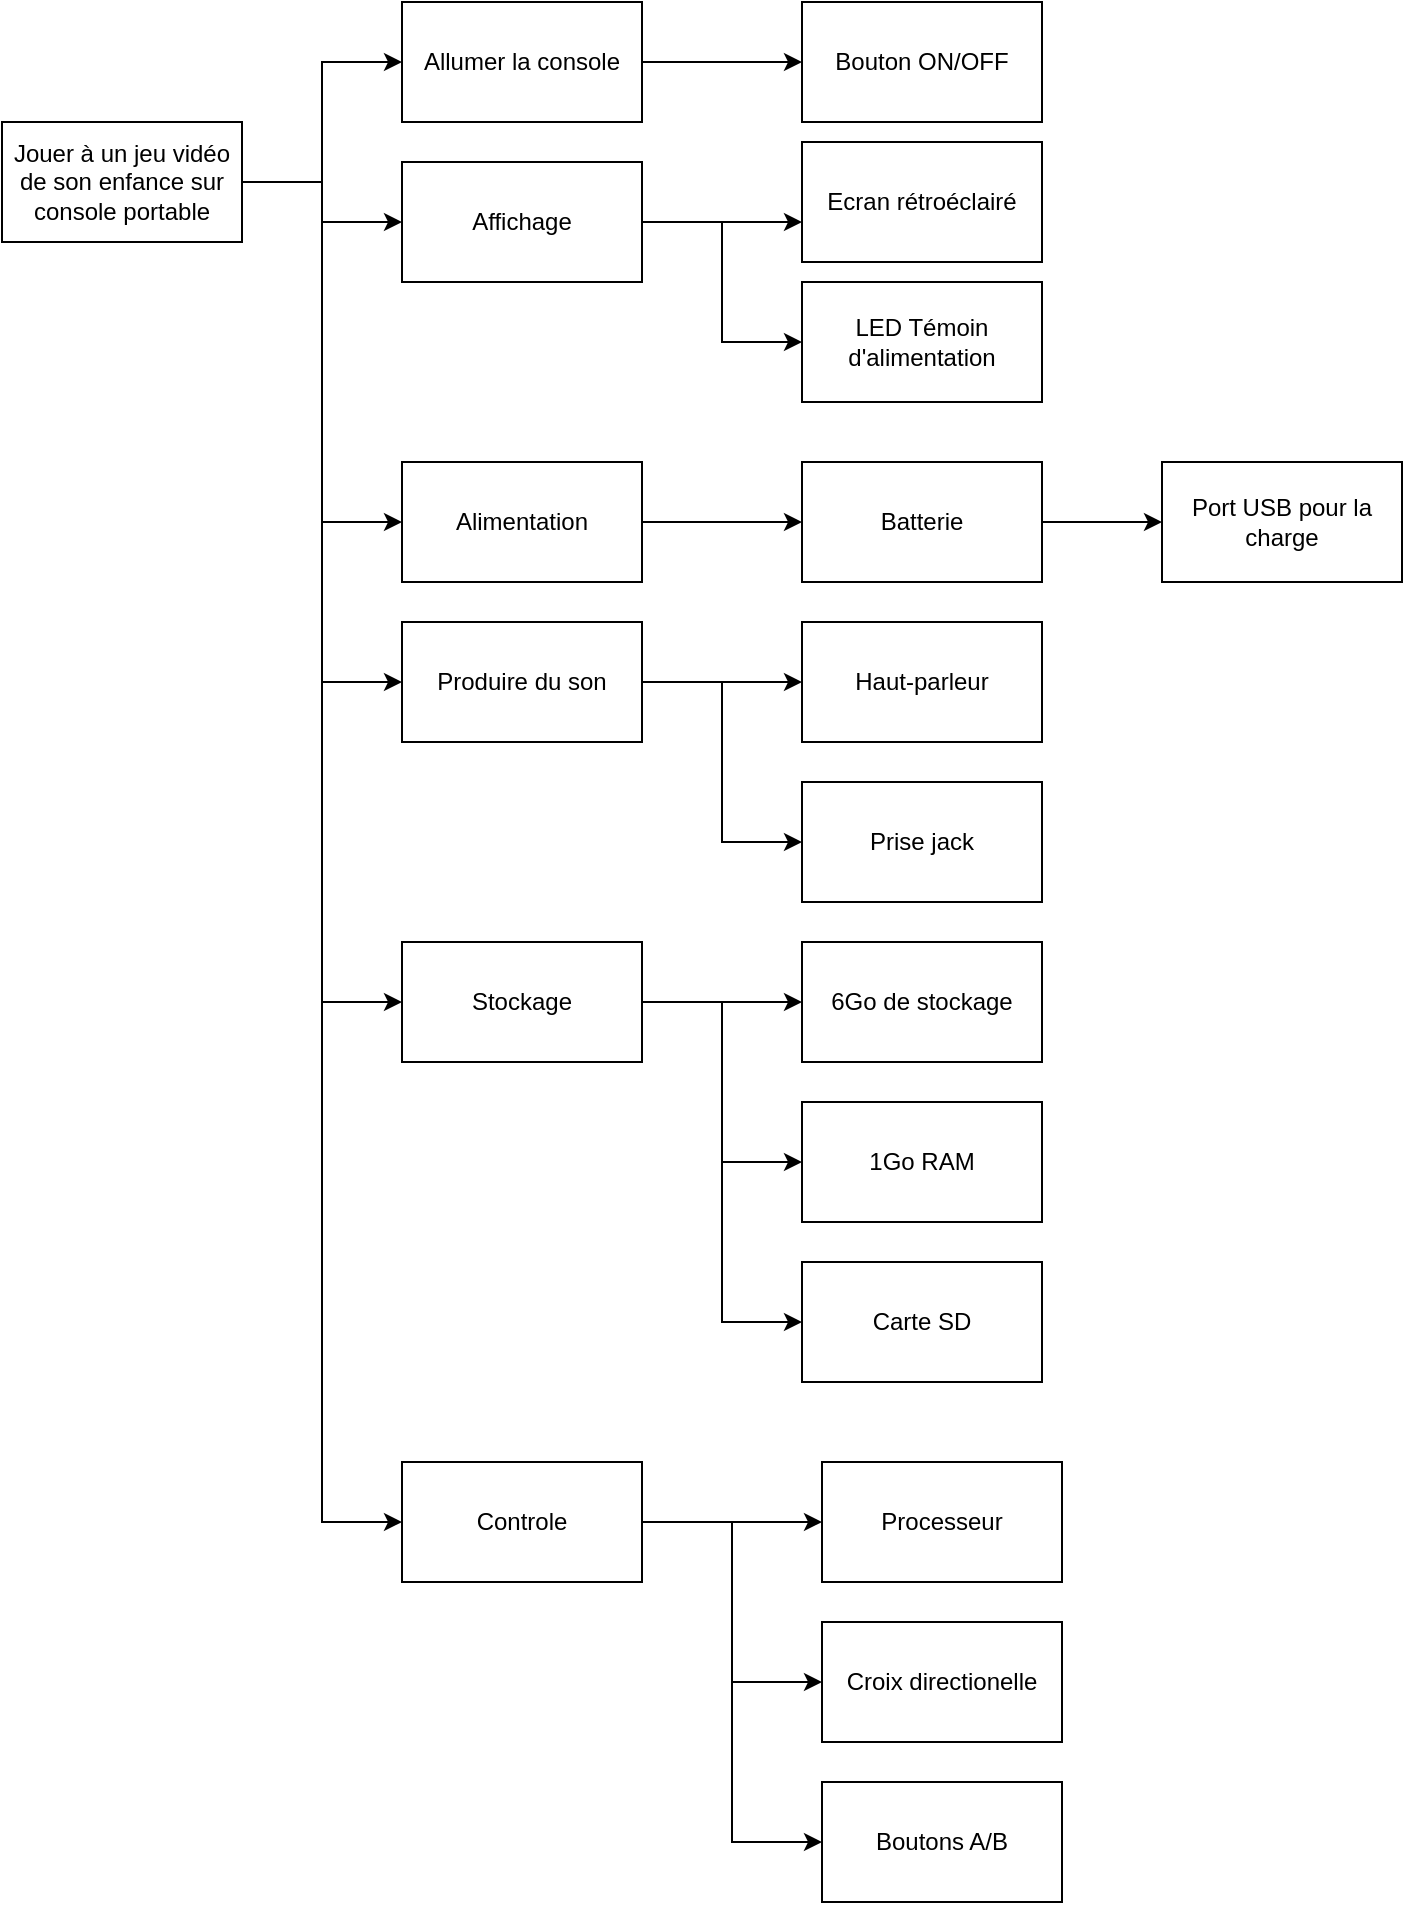 <mxfile version="24.8.4">
  <diagram name="Page-1" id="2a216829-ef6e-dabb-86c1-c78162f3ba2b">
    <mxGraphModel dx="1434" dy="774" grid="1" gridSize="10" guides="1" tooltips="1" connect="1" arrows="1" fold="1" page="1" pageScale="1" pageWidth="850" pageHeight="1100" background="none" math="0" shadow="0">
      <root>
        <mxCell id="0" />
        <mxCell id="1" parent="0" />
        <mxCell id="ihhawm1Ix_6cRNDinuKR-9" value="" style="edgeStyle=orthogonalEdgeStyle;rounded=0;orthogonalLoop=1;jettySize=auto;html=1;" edge="1" parent="1" source="ihhawm1Ix_6cRNDinuKR-1" target="ihhawm1Ix_6cRNDinuKR-2">
          <mxGeometry relative="1" as="geometry" />
        </mxCell>
        <mxCell id="ihhawm1Ix_6cRNDinuKR-10" style="edgeStyle=orthogonalEdgeStyle;rounded=0;orthogonalLoop=1;jettySize=auto;html=1;exitX=1;exitY=0.5;exitDx=0;exitDy=0;entryX=0;entryY=0.5;entryDx=0;entryDy=0;" edge="1" parent="1" source="ihhawm1Ix_6cRNDinuKR-1" target="ihhawm1Ix_6cRNDinuKR-5">
          <mxGeometry relative="1" as="geometry" />
        </mxCell>
        <mxCell id="ihhawm1Ix_6cRNDinuKR-11" style="edgeStyle=orthogonalEdgeStyle;rounded=0;orthogonalLoop=1;jettySize=auto;html=1;exitX=1;exitY=0.5;exitDx=0;exitDy=0;entryX=0;entryY=0.5;entryDx=0;entryDy=0;" edge="1" parent="1" source="ihhawm1Ix_6cRNDinuKR-1" target="ihhawm1Ix_6cRNDinuKR-6">
          <mxGeometry relative="1" as="geometry" />
        </mxCell>
        <mxCell id="ihhawm1Ix_6cRNDinuKR-12" style="edgeStyle=orthogonalEdgeStyle;rounded=0;orthogonalLoop=1;jettySize=auto;html=1;exitX=1;exitY=0.5;exitDx=0;exitDy=0;entryX=0;entryY=0.5;entryDx=0;entryDy=0;" edge="1" parent="1" source="ihhawm1Ix_6cRNDinuKR-1" target="ihhawm1Ix_6cRNDinuKR-7">
          <mxGeometry relative="1" as="geometry" />
        </mxCell>
        <mxCell id="ihhawm1Ix_6cRNDinuKR-13" style="edgeStyle=orthogonalEdgeStyle;rounded=0;orthogonalLoop=1;jettySize=auto;html=1;exitX=1;exitY=0.5;exitDx=0;exitDy=0;entryX=0;entryY=0.5;entryDx=0;entryDy=0;" edge="1" parent="1" source="ihhawm1Ix_6cRNDinuKR-1" target="ihhawm1Ix_6cRNDinuKR-8">
          <mxGeometry relative="1" as="geometry" />
        </mxCell>
        <mxCell id="ihhawm1Ix_6cRNDinuKR-20" style="edgeStyle=orthogonalEdgeStyle;rounded=0;orthogonalLoop=1;jettySize=auto;html=1;exitX=1;exitY=0.5;exitDx=0;exitDy=0;entryX=0;entryY=0.5;entryDx=0;entryDy=0;" edge="1" parent="1" source="ihhawm1Ix_6cRNDinuKR-1" target="ihhawm1Ix_6cRNDinuKR-19">
          <mxGeometry relative="1" as="geometry" />
        </mxCell>
        <mxCell id="ihhawm1Ix_6cRNDinuKR-1" value="Jouer à un jeu vidéo de son enfance sur console portable" style="rounded=0;whiteSpace=wrap;html=1;" vertex="1" parent="1">
          <mxGeometry x="130" y="70" width="120" height="60" as="geometry" />
        </mxCell>
        <mxCell id="ihhawm1Ix_6cRNDinuKR-18" value="" style="edgeStyle=orthogonalEdgeStyle;rounded=0;orthogonalLoop=1;jettySize=auto;html=1;" edge="1" parent="1" source="ihhawm1Ix_6cRNDinuKR-2" target="ihhawm1Ix_6cRNDinuKR-17">
          <mxGeometry relative="1" as="geometry" />
        </mxCell>
        <mxCell id="ihhawm1Ix_6cRNDinuKR-2" value="Allumer la console" style="rounded=0;whiteSpace=wrap;html=1;" vertex="1" parent="1">
          <mxGeometry x="330" y="10" width="120" height="60" as="geometry" />
        </mxCell>
        <mxCell id="ihhawm1Ix_6cRNDinuKR-16" style="edgeStyle=orthogonalEdgeStyle;rounded=0;orthogonalLoop=1;jettySize=auto;html=1;exitX=1;exitY=0.5;exitDx=0;exitDy=0;entryX=0;entryY=0.5;entryDx=0;entryDy=0;" edge="1" parent="1" source="ihhawm1Ix_6cRNDinuKR-5">
          <mxGeometry relative="1" as="geometry">
            <mxPoint x="530" y="120" as="targetPoint" />
          </mxGeometry>
        </mxCell>
        <mxCell id="ihhawm1Ix_6cRNDinuKR-46" style="edgeStyle=orthogonalEdgeStyle;rounded=0;orthogonalLoop=1;jettySize=auto;html=1;entryX=0;entryY=0.5;entryDx=0;entryDy=0;" edge="1" parent="1" source="ihhawm1Ix_6cRNDinuKR-5" target="ihhawm1Ix_6cRNDinuKR-45">
          <mxGeometry relative="1" as="geometry" />
        </mxCell>
        <mxCell id="ihhawm1Ix_6cRNDinuKR-5" value="Affichage" style="whiteSpace=wrap;html=1;" vertex="1" parent="1">
          <mxGeometry x="330" y="90" width="120" height="60" as="geometry" />
        </mxCell>
        <mxCell id="ihhawm1Ix_6cRNDinuKR-42" value="" style="edgeStyle=orthogonalEdgeStyle;rounded=0;orthogonalLoop=1;jettySize=auto;html=1;" edge="1" parent="1" source="ihhawm1Ix_6cRNDinuKR-6" target="ihhawm1Ix_6cRNDinuKR-41">
          <mxGeometry relative="1" as="geometry" />
        </mxCell>
        <mxCell id="ihhawm1Ix_6cRNDinuKR-6" value="Alimentation" style="whiteSpace=wrap;html=1;" vertex="1" parent="1">
          <mxGeometry x="330" y="240" width="120" height="60" as="geometry" />
        </mxCell>
        <mxCell id="ihhawm1Ix_6cRNDinuKR-27" value="" style="edgeStyle=orthogonalEdgeStyle;rounded=0;orthogonalLoop=1;jettySize=auto;html=1;" edge="1" parent="1" source="ihhawm1Ix_6cRNDinuKR-7" target="ihhawm1Ix_6cRNDinuKR-25">
          <mxGeometry relative="1" as="geometry" />
        </mxCell>
        <mxCell id="ihhawm1Ix_6cRNDinuKR-28" style="edgeStyle=orthogonalEdgeStyle;rounded=0;orthogonalLoop=1;jettySize=auto;html=1;exitX=1;exitY=0.5;exitDx=0;exitDy=0;entryX=0;entryY=0.5;entryDx=0;entryDy=0;" edge="1" parent="1" source="ihhawm1Ix_6cRNDinuKR-7" target="ihhawm1Ix_6cRNDinuKR-26">
          <mxGeometry relative="1" as="geometry" />
        </mxCell>
        <mxCell id="ihhawm1Ix_6cRNDinuKR-7" value="Produire du son" style="whiteSpace=wrap;html=1;" vertex="1" parent="1">
          <mxGeometry x="330" y="320" width="120" height="60" as="geometry" />
        </mxCell>
        <mxCell id="ihhawm1Ix_6cRNDinuKR-31" value="" style="edgeStyle=orthogonalEdgeStyle;rounded=0;orthogonalLoop=1;jettySize=auto;html=1;" edge="1" parent="1" source="ihhawm1Ix_6cRNDinuKR-8" target="ihhawm1Ix_6cRNDinuKR-30">
          <mxGeometry relative="1" as="geometry" />
        </mxCell>
        <mxCell id="ihhawm1Ix_6cRNDinuKR-33" style="edgeStyle=orthogonalEdgeStyle;rounded=0;orthogonalLoop=1;jettySize=auto;html=1;exitX=1;exitY=0.5;exitDx=0;exitDy=0;entryX=0;entryY=0.5;entryDx=0;entryDy=0;" edge="1" parent="1" source="ihhawm1Ix_6cRNDinuKR-8" target="ihhawm1Ix_6cRNDinuKR-32">
          <mxGeometry relative="1" as="geometry" />
        </mxCell>
        <mxCell id="ihhawm1Ix_6cRNDinuKR-40" style="edgeStyle=orthogonalEdgeStyle;rounded=0;orthogonalLoop=1;jettySize=auto;html=1;exitX=1;exitY=0.5;exitDx=0;exitDy=0;entryX=0;entryY=0.5;entryDx=0;entryDy=0;" edge="1" parent="1" source="ihhawm1Ix_6cRNDinuKR-8" target="ihhawm1Ix_6cRNDinuKR-39">
          <mxGeometry relative="1" as="geometry" />
        </mxCell>
        <mxCell id="ihhawm1Ix_6cRNDinuKR-8" value="Stockage" style="whiteSpace=wrap;html=1;" vertex="1" parent="1">
          <mxGeometry x="330" y="480" width="120" height="60" as="geometry" />
        </mxCell>
        <mxCell id="ihhawm1Ix_6cRNDinuKR-17" value="Bouton ON/OFF" style="whiteSpace=wrap;html=1;" vertex="1" parent="1">
          <mxGeometry x="530" y="10" width="120" height="60" as="geometry" />
        </mxCell>
        <mxCell id="ihhawm1Ix_6cRNDinuKR-34" value="" style="edgeStyle=orthogonalEdgeStyle;rounded=0;orthogonalLoop=1;jettySize=auto;html=1;" edge="1" parent="1" source="ihhawm1Ix_6cRNDinuKR-19" target="ihhawm1Ix_6cRNDinuKR-29">
          <mxGeometry relative="1" as="geometry" />
        </mxCell>
        <mxCell id="ihhawm1Ix_6cRNDinuKR-37" style="edgeStyle=orthogonalEdgeStyle;rounded=0;orthogonalLoop=1;jettySize=auto;html=1;exitX=1;exitY=0.5;exitDx=0;exitDy=0;entryX=0;entryY=0.5;entryDx=0;entryDy=0;" edge="1" parent="1" source="ihhawm1Ix_6cRNDinuKR-19" target="ihhawm1Ix_6cRNDinuKR-35">
          <mxGeometry relative="1" as="geometry" />
        </mxCell>
        <mxCell id="ihhawm1Ix_6cRNDinuKR-38" style="edgeStyle=orthogonalEdgeStyle;rounded=0;orthogonalLoop=1;jettySize=auto;html=1;exitX=1;exitY=0.5;exitDx=0;exitDy=0;entryX=0;entryY=0.5;entryDx=0;entryDy=0;" edge="1" parent="1" source="ihhawm1Ix_6cRNDinuKR-19" target="ihhawm1Ix_6cRNDinuKR-36">
          <mxGeometry relative="1" as="geometry" />
        </mxCell>
        <mxCell id="ihhawm1Ix_6cRNDinuKR-19" value="Controle" style="whiteSpace=wrap;html=1;" vertex="1" parent="1">
          <mxGeometry x="330" y="740" width="120" height="60" as="geometry" />
        </mxCell>
        <mxCell id="ihhawm1Ix_6cRNDinuKR-23" value="Port USB pour la charge" style="whiteSpace=wrap;html=1;" vertex="1" parent="1">
          <mxGeometry x="710" y="240" width="120" height="60" as="geometry" />
        </mxCell>
        <mxCell id="ihhawm1Ix_6cRNDinuKR-25" value="Haut-parleur" style="whiteSpace=wrap;html=1;" vertex="1" parent="1">
          <mxGeometry x="530" y="320" width="120" height="60" as="geometry" />
        </mxCell>
        <mxCell id="ihhawm1Ix_6cRNDinuKR-26" value="Prise jack" style="whiteSpace=wrap;html=1;" vertex="1" parent="1">
          <mxGeometry x="530" y="400" width="120" height="60" as="geometry" />
        </mxCell>
        <mxCell id="ihhawm1Ix_6cRNDinuKR-29" value="Processeur" style="whiteSpace=wrap;html=1;" vertex="1" parent="1">
          <mxGeometry x="540" y="740" width="120" height="60" as="geometry" />
        </mxCell>
        <mxCell id="ihhawm1Ix_6cRNDinuKR-30" value="6Go de stockage" style="whiteSpace=wrap;html=1;" vertex="1" parent="1">
          <mxGeometry x="530" y="480" width="120" height="60" as="geometry" />
        </mxCell>
        <mxCell id="ihhawm1Ix_6cRNDinuKR-32" value="1Go RAM" style="whiteSpace=wrap;html=1;" vertex="1" parent="1">
          <mxGeometry x="530" y="560" width="120" height="60" as="geometry" />
        </mxCell>
        <mxCell id="ihhawm1Ix_6cRNDinuKR-35" value="Croix directionelle" style="whiteSpace=wrap;html=1;" vertex="1" parent="1">
          <mxGeometry x="540" y="820" width="120" height="60" as="geometry" />
        </mxCell>
        <mxCell id="ihhawm1Ix_6cRNDinuKR-36" value="Boutons A/B" style="whiteSpace=wrap;html=1;" vertex="1" parent="1">
          <mxGeometry x="540" y="900" width="120" height="60" as="geometry" />
        </mxCell>
        <mxCell id="ihhawm1Ix_6cRNDinuKR-39" value="Carte SD" style="whiteSpace=wrap;html=1;" vertex="1" parent="1">
          <mxGeometry x="530" y="640" width="120" height="60" as="geometry" />
        </mxCell>
        <mxCell id="ihhawm1Ix_6cRNDinuKR-43" value="" style="edgeStyle=orthogonalEdgeStyle;rounded=0;orthogonalLoop=1;jettySize=auto;html=1;" edge="1" parent="1" source="ihhawm1Ix_6cRNDinuKR-41" target="ihhawm1Ix_6cRNDinuKR-23">
          <mxGeometry relative="1" as="geometry" />
        </mxCell>
        <mxCell id="ihhawm1Ix_6cRNDinuKR-41" value="Batterie" style="whiteSpace=wrap;html=1;" vertex="1" parent="1">
          <mxGeometry x="530" y="240" width="120" height="60" as="geometry" />
        </mxCell>
        <mxCell id="ihhawm1Ix_6cRNDinuKR-44" value="Ecran rétroéclairé" style="whiteSpace=wrap;html=1;" vertex="1" parent="1">
          <mxGeometry x="530" y="80" width="120" height="60" as="geometry" />
        </mxCell>
        <mxCell id="ihhawm1Ix_6cRNDinuKR-45" value="LED Témoin d&#39;alimentation" style="whiteSpace=wrap;html=1;" vertex="1" parent="1">
          <mxGeometry x="530" y="150" width="120" height="60" as="geometry" />
        </mxCell>
      </root>
    </mxGraphModel>
  </diagram>
</mxfile>

